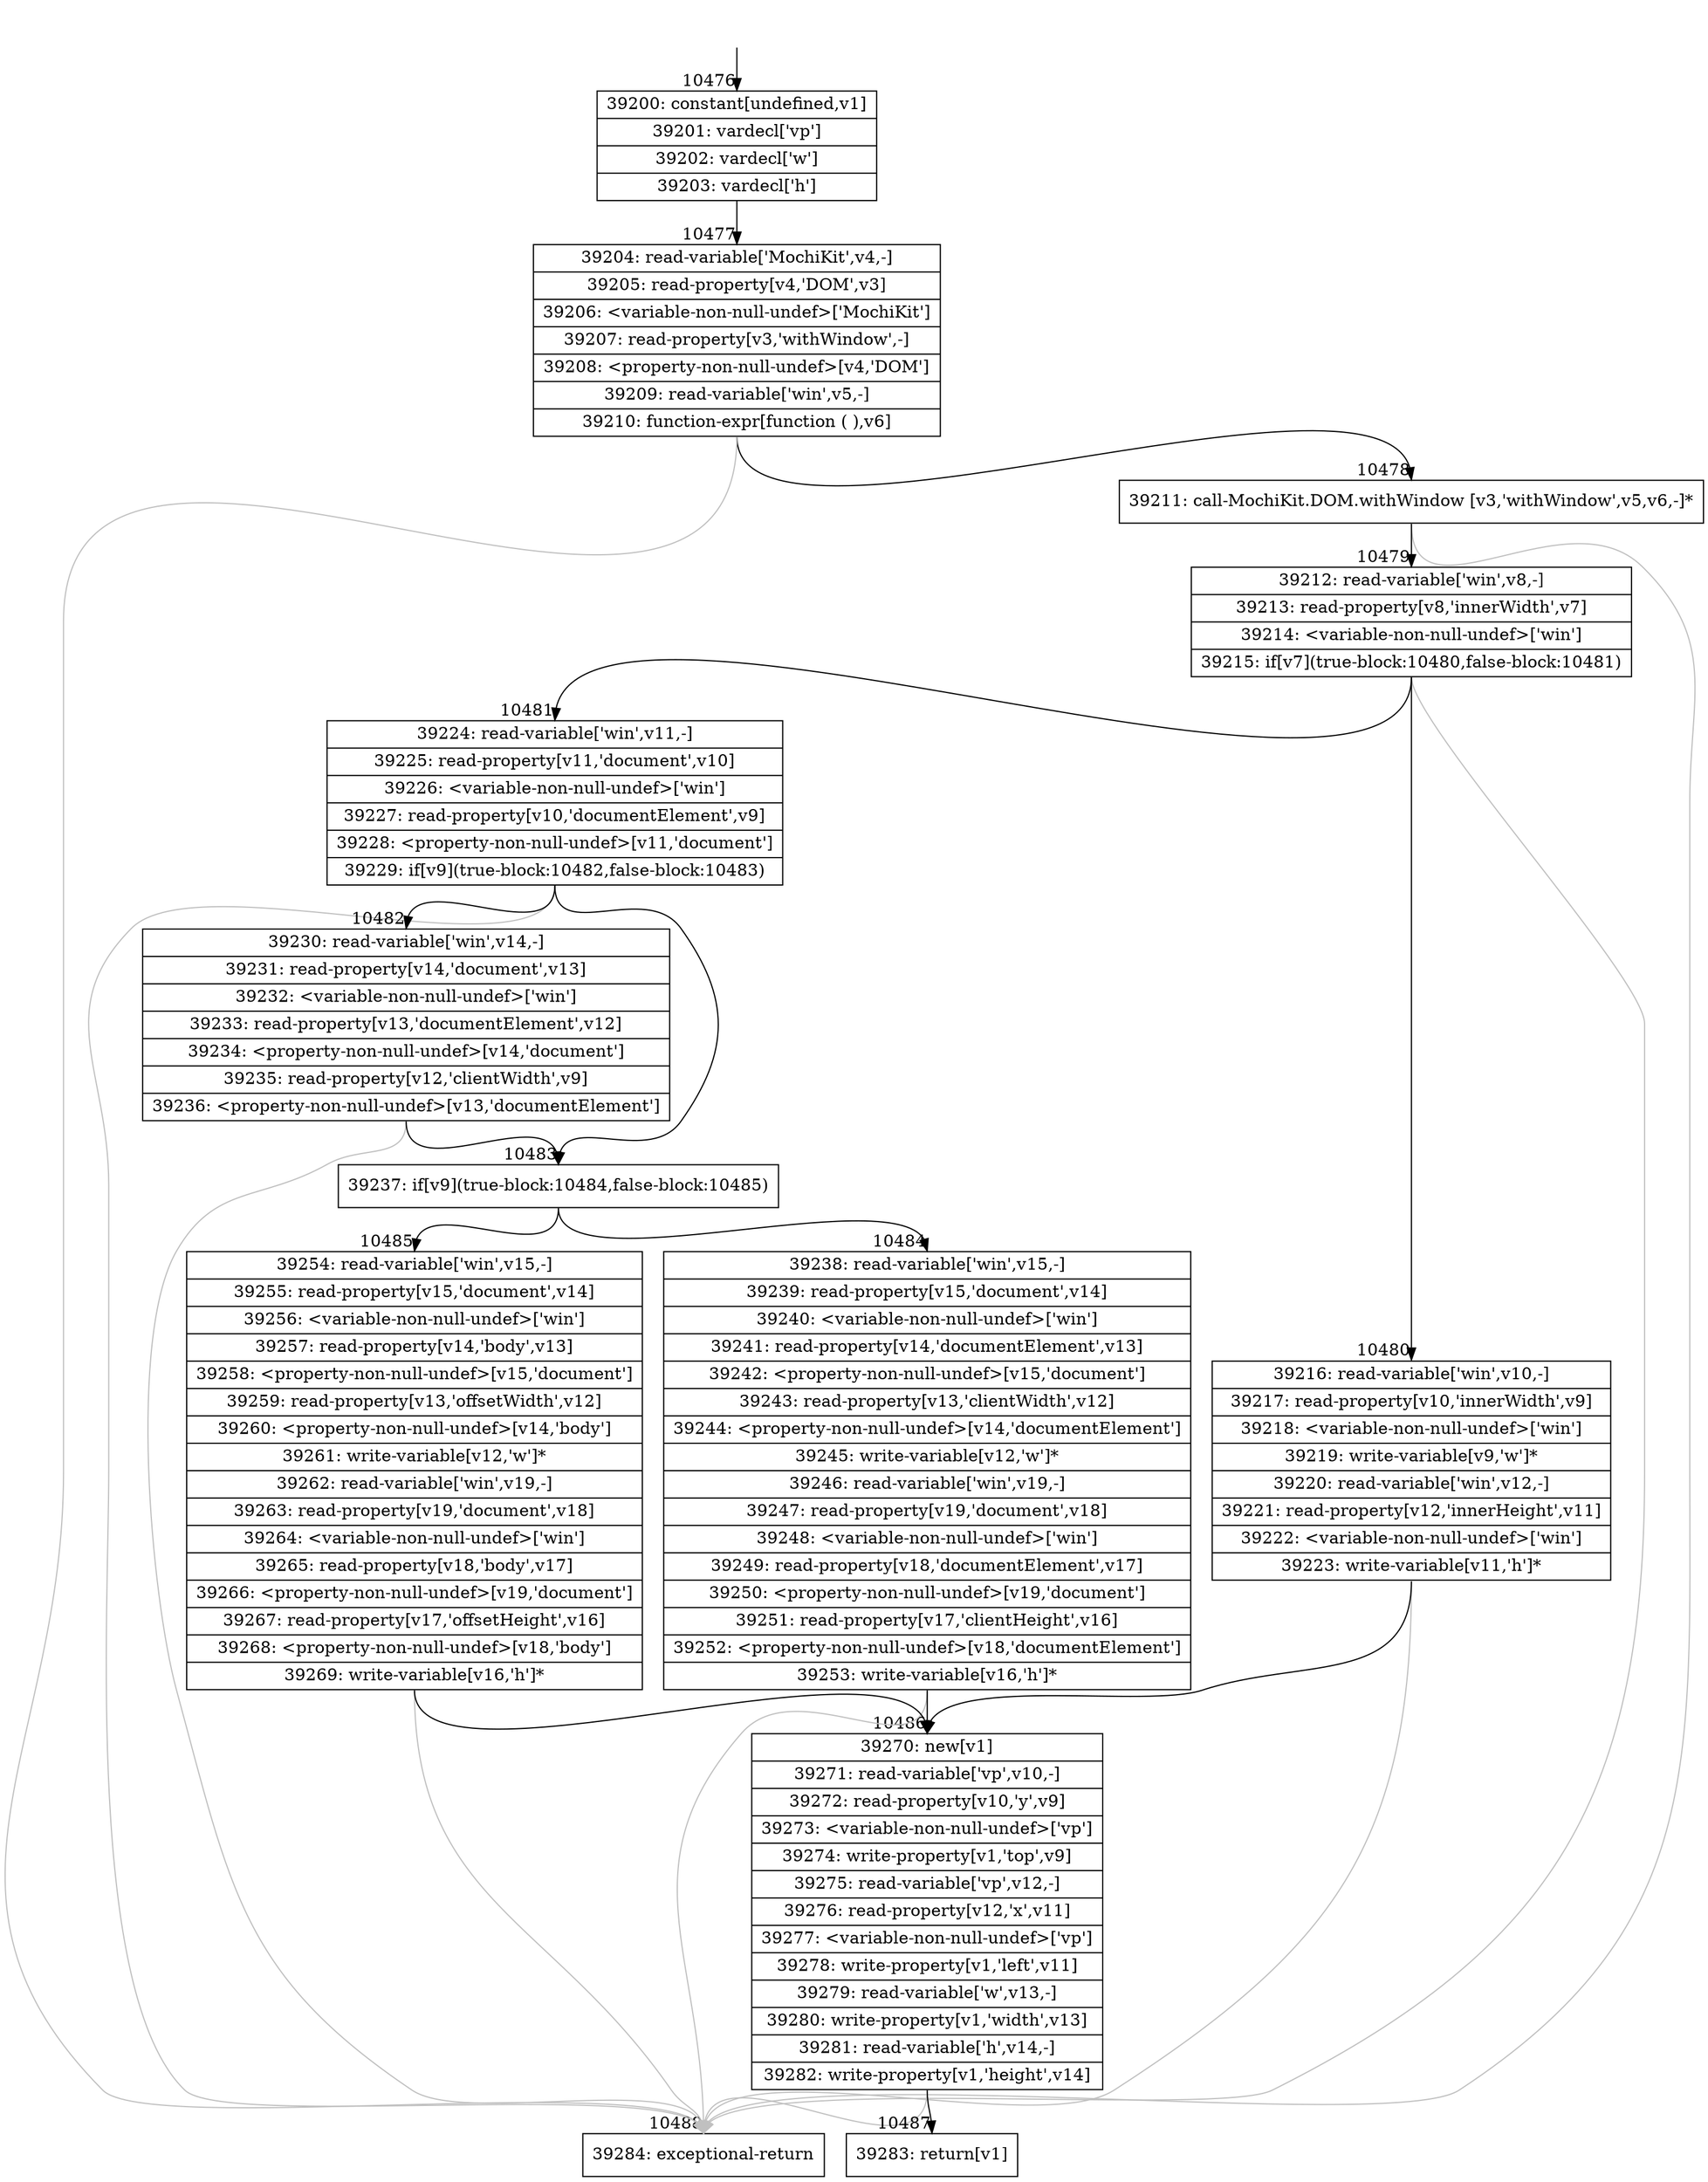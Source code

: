 digraph {
rankdir="TD"
BB_entry740[shape=none,label=""];
BB_entry740 -> BB10476 [tailport=s, headport=n, headlabel="    10476"]
BB10476 [shape=record label="{39200: constant[undefined,v1]|39201: vardecl['vp']|39202: vardecl['w']|39203: vardecl['h']}" ] 
BB10476 -> BB10477 [tailport=s, headport=n, headlabel="      10477"]
BB10477 [shape=record label="{39204: read-variable['MochiKit',v4,-]|39205: read-property[v4,'DOM',v3]|39206: \<variable-non-null-undef\>['MochiKit']|39207: read-property[v3,'withWindow',-]|39208: \<property-non-null-undef\>[v4,'DOM']|39209: read-variable['win',v5,-]|39210: function-expr[function ( ),v6]}" ] 
BB10477 -> BB10478 [tailport=s, headport=n, headlabel="      10478"]
BB10477 -> BB10488 [tailport=s, headport=n, color=gray, headlabel="      10488"]
BB10478 [shape=record label="{39211: call-MochiKit.DOM.withWindow [v3,'withWindow',v5,v6,-]*}" ] 
BB10478 -> BB10479 [tailport=s, headport=n, headlabel="      10479"]
BB10478 -> BB10488 [tailport=s, headport=n, color=gray]
BB10479 [shape=record label="{39212: read-variable['win',v8,-]|39213: read-property[v8,'innerWidth',v7]|39214: \<variable-non-null-undef\>['win']|39215: if[v7](true-block:10480,false-block:10481)}" ] 
BB10479 -> BB10480 [tailport=s, headport=n, headlabel="      10480"]
BB10479 -> BB10481 [tailport=s, headport=n, headlabel="      10481"]
BB10479 -> BB10488 [tailport=s, headport=n, color=gray]
BB10480 [shape=record label="{39216: read-variable['win',v10,-]|39217: read-property[v10,'innerWidth',v9]|39218: \<variable-non-null-undef\>['win']|39219: write-variable[v9,'w']*|39220: read-variable['win',v12,-]|39221: read-property[v12,'innerHeight',v11]|39222: \<variable-non-null-undef\>['win']|39223: write-variable[v11,'h']*}" ] 
BB10480 -> BB10486 [tailport=s, headport=n, headlabel="      10486"]
BB10480 -> BB10488 [tailport=s, headport=n, color=gray]
BB10481 [shape=record label="{39224: read-variable['win',v11,-]|39225: read-property[v11,'document',v10]|39226: \<variable-non-null-undef\>['win']|39227: read-property[v10,'documentElement',v9]|39228: \<property-non-null-undef\>[v11,'document']|39229: if[v9](true-block:10482,false-block:10483)}" ] 
BB10481 -> BB10483 [tailport=s, headport=n, headlabel="      10483"]
BB10481 -> BB10482 [tailport=s, headport=n, headlabel="      10482"]
BB10481 -> BB10488 [tailport=s, headport=n, color=gray]
BB10482 [shape=record label="{39230: read-variable['win',v14,-]|39231: read-property[v14,'document',v13]|39232: \<variable-non-null-undef\>['win']|39233: read-property[v13,'documentElement',v12]|39234: \<property-non-null-undef\>[v14,'document']|39235: read-property[v12,'clientWidth',v9]|39236: \<property-non-null-undef\>[v13,'documentElement']}" ] 
BB10482 -> BB10483 [tailport=s, headport=n]
BB10482 -> BB10488 [tailport=s, headport=n, color=gray]
BB10483 [shape=record label="{39237: if[v9](true-block:10484,false-block:10485)}" ] 
BB10483 -> BB10484 [tailport=s, headport=n, headlabel="      10484"]
BB10483 -> BB10485 [tailport=s, headport=n, headlabel="      10485"]
BB10484 [shape=record label="{39238: read-variable['win',v15,-]|39239: read-property[v15,'document',v14]|39240: \<variable-non-null-undef\>['win']|39241: read-property[v14,'documentElement',v13]|39242: \<property-non-null-undef\>[v15,'document']|39243: read-property[v13,'clientWidth',v12]|39244: \<property-non-null-undef\>[v14,'documentElement']|39245: write-variable[v12,'w']*|39246: read-variable['win',v19,-]|39247: read-property[v19,'document',v18]|39248: \<variable-non-null-undef\>['win']|39249: read-property[v18,'documentElement',v17]|39250: \<property-non-null-undef\>[v19,'document']|39251: read-property[v17,'clientHeight',v16]|39252: \<property-non-null-undef\>[v18,'documentElement']|39253: write-variable[v16,'h']*}" ] 
BB10484 -> BB10486 [tailport=s, headport=n]
BB10484 -> BB10488 [tailport=s, headport=n, color=gray]
BB10485 [shape=record label="{39254: read-variable['win',v15,-]|39255: read-property[v15,'document',v14]|39256: \<variable-non-null-undef\>['win']|39257: read-property[v14,'body',v13]|39258: \<property-non-null-undef\>[v15,'document']|39259: read-property[v13,'offsetWidth',v12]|39260: \<property-non-null-undef\>[v14,'body']|39261: write-variable[v12,'w']*|39262: read-variable['win',v19,-]|39263: read-property[v19,'document',v18]|39264: \<variable-non-null-undef\>['win']|39265: read-property[v18,'body',v17]|39266: \<property-non-null-undef\>[v19,'document']|39267: read-property[v17,'offsetHeight',v16]|39268: \<property-non-null-undef\>[v18,'body']|39269: write-variable[v16,'h']*}" ] 
BB10485 -> BB10486 [tailport=s, headport=n]
BB10485 -> BB10488 [tailport=s, headport=n, color=gray]
BB10486 [shape=record label="{39270: new[v1]|39271: read-variable['vp',v10,-]|39272: read-property[v10,'y',v9]|39273: \<variable-non-null-undef\>['vp']|39274: write-property[v1,'top',v9]|39275: read-variable['vp',v12,-]|39276: read-property[v12,'x',v11]|39277: \<variable-non-null-undef\>['vp']|39278: write-property[v1,'left',v11]|39279: read-variable['w',v13,-]|39280: write-property[v1,'width',v13]|39281: read-variable['h',v14,-]|39282: write-property[v1,'height',v14]}" ] 
BB10486 -> BB10487 [tailport=s, headport=n, headlabel="      10487"]
BB10486 -> BB10488 [tailport=s, headport=n, color=gray]
BB10487 [shape=record label="{39283: return[v1]}" ] 
BB10488 [shape=record label="{39284: exceptional-return}" ] 
//#$~ 7366
}

